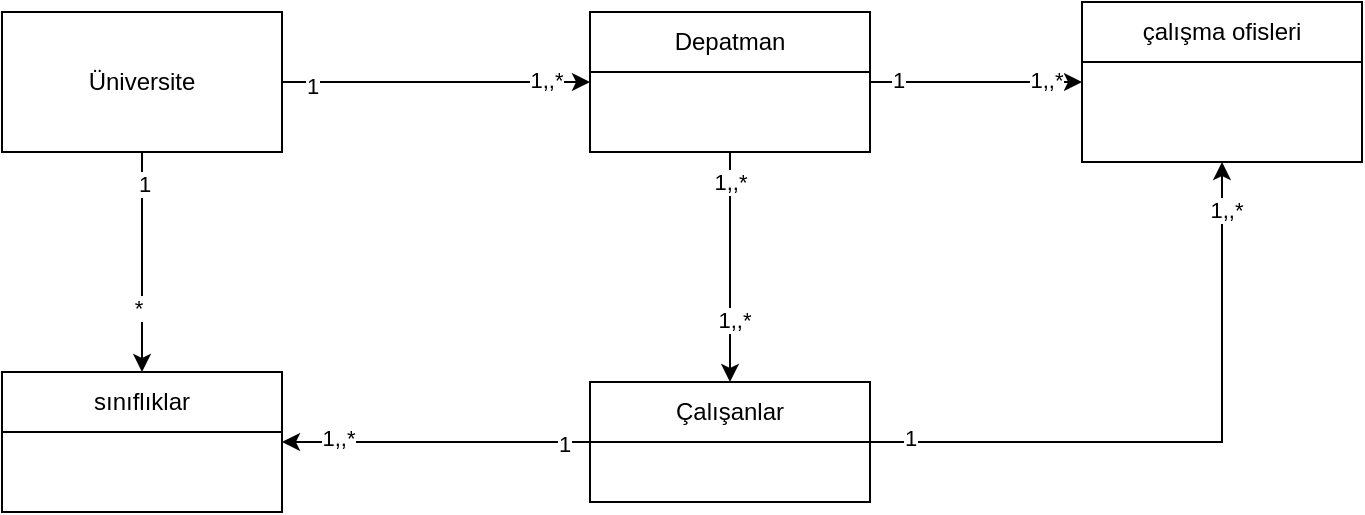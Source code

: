 <mxfile version="21.7.2" type="github">
  <diagram name="Sayfa -1" id="6q0h_izBlqHGIDwQ1uVk">
    <mxGraphModel dx="1050" dy="542" grid="1" gridSize="10" guides="1" tooltips="1" connect="1" arrows="1" fold="1" page="1" pageScale="1" pageWidth="827" pageHeight="1169" math="0" shadow="0">
      <root>
        <mxCell id="0" />
        <mxCell id="1" parent="0" />
        <mxCell id="a7paMk-S6IqQUFMTtHKl-23" style="edgeStyle=orthogonalEdgeStyle;rounded=0;orthogonalLoop=1;jettySize=auto;html=1;entryX=0.5;entryY=0;entryDx=0;entryDy=0;" edge="1" parent="1" source="a7paMk-S6IqQUFMTtHKl-13" target="a7paMk-S6IqQUFMTtHKl-18">
          <mxGeometry relative="1" as="geometry" />
        </mxCell>
        <mxCell id="a7paMk-S6IqQUFMTtHKl-24" value="1" style="edgeLabel;html=1;align=center;verticalAlign=middle;resizable=0;points=[];" vertex="1" connectable="0" parent="a7paMk-S6IqQUFMTtHKl-23">
          <mxGeometry x="-0.716" y="1" relative="1" as="geometry">
            <mxPoint as="offset" />
          </mxGeometry>
        </mxCell>
        <mxCell id="a7paMk-S6IqQUFMTtHKl-25" value="*" style="edgeLabel;html=1;align=center;verticalAlign=middle;resizable=0;points=[];" vertex="1" connectable="0" parent="a7paMk-S6IqQUFMTtHKl-23">
          <mxGeometry x="0.411" y="-2" relative="1" as="geometry">
            <mxPoint as="offset" />
          </mxGeometry>
        </mxCell>
        <mxCell id="a7paMk-S6IqQUFMTtHKl-30" style="edgeStyle=orthogonalEdgeStyle;rounded=0;orthogonalLoop=1;jettySize=auto;html=1;entryX=0;entryY=0.5;entryDx=0;entryDy=0;" edge="1" parent="1" source="a7paMk-S6IqQUFMTtHKl-13" target="a7paMk-S6IqQUFMTtHKl-20">
          <mxGeometry relative="1" as="geometry" />
        </mxCell>
        <mxCell id="a7paMk-S6IqQUFMTtHKl-31" value="1" style="edgeLabel;html=1;align=center;verticalAlign=middle;resizable=0;points=[];" vertex="1" connectable="0" parent="a7paMk-S6IqQUFMTtHKl-30">
          <mxGeometry x="-0.805" y="-2" relative="1" as="geometry">
            <mxPoint as="offset" />
          </mxGeometry>
        </mxCell>
        <mxCell id="a7paMk-S6IqQUFMTtHKl-32" value="1,,*" style="edgeLabel;html=1;align=center;verticalAlign=middle;resizable=0;points=[];" vertex="1" connectable="0" parent="a7paMk-S6IqQUFMTtHKl-30">
          <mxGeometry x="0.714" y="1" relative="1" as="geometry">
            <mxPoint as="offset" />
          </mxGeometry>
        </mxCell>
        <mxCell id="a7paMk-S6IqQUFMTtHKl-13" value="Üniversite&lt;br&gt;" style="rounded=0;whiteSpace=wrap;html=1;" vertex="1" parent="1">
          <mxGeometry x="50" y="70" width="140" height="70" as="geometry" />
        </mxCell>
        <mxCell id="a7paMk-S6IqQUFMTtHKl-18" value="sınıflıklar" style="swimlane;fontStyle=0;childLayout=stackLayout;horizontal=1;startSize=30;horizontalStack=0;resizeParent=1;resizeParentMax=0;resizeLast=0;collapsible=1;marginBottom=0;whiteSpace=wrap;html=1;" vertex="1" parent="1">
          <mxGeometry x="50" y="250" width="140" height="70" as="geometry" />
        </mxCell>
        <mxCell id="a7paMk-S6IqQUFMTtHKl-33" style="edgeStyle=orthogonalEdgeStyle;rounded=0;orthogonalLoop=1;jettySize=auto;html=1;entryX=0;entryY=0.5;entryDx=0;entryDy=0;" edge="1" parent="1" source="a7paMk-S6IqQUFMTtHKl-20" target="a7paMk-S6IqQUFMTtHKl-19">
          <mxGeometry relative="1" as="geometry" />
        </mxCell>
        <mxCell id="a7paMk-S6IqQUFMTtHKl-36" value="1" style="edgeLabel;html=1;align=center;verticalAlign=middle;resizable=0;points=[];" vertex="1" connectable="0" parent="a7paMk-S6IqQUFMTtHKl-33">
          <mxGeometry x="-0.736" y="1" relative="1" as="geometry">
            <mxPoint as="offset" />
          </mxGeometry>
        </mxCell>
        <mxCell id="a7paMk-S6IqQUFMTtHKl-37" value="1,,*" style="edgeLabel;html=1;align=center;verticalAlign=middle;resizable=0;points=[];" vertex="1" connectable="0" parent="a7paMk-S6IqQUFMTtHKl-33">
          <mxGeometry x="0.66" y="1" relative="1" as="geometry">
            <mxPoint as="offset" />
          </mxGeometry>
        </mxCell>
        <mxCell id="a7paMk-S6IqQUFMTtHKl-38" style="edgeStyle=orthogonalEdgeStyle;rounded=0;orthogonalLoop=1;jettySize=auto;html=1;entryX=0.5;entryY=0;entryDx=0;entryDy=0;" edge="1" parent="1" source="a7paMk-S6IqQUFMTtHKl-20" target="a7paMk-S6IqQUFMTtHKl-22">
          <mxGeometry relative="1" as="geometry" />
        </mxCell>
        <mxCell id="a7paMk-S6IqQUFMTtHKl-40" value="1,,*" style="edgeLabel;html=1;align=center;verticalAlign=middle;resizable=0;points=[];" vertex="1" connectable="0" parent="a7paMk-S6IqQUFMTtHKl-38">
          <mxGeometry x="0.454" y="2" relative="1" as="geometry">
            <mxPoint as="offset" />
          </mxGeometry>
        </mxCell>
        <mxCell id="a7paMk-S6IqQUFMTtHKl-46" value="1,,*" style="edgeLabel;html=1;align=center;verticalAlign=middle;resizable=0;points=[];" vertex="1" connectable="0" parent="a7paMk-S6IqQUFMTtHKl-38">
          <mxGeometry x="-0.746" relative="1" as="geometry">
            <mxPoint as="offset" />
          </mxGeometry>
        </mxCell>
        <mxCell id="a7paMk-S6IqQUFMTtHKl-20" value="Depatman" style="swimlane;fontStyle=0;childLayout=stackLayout;horizontal=1;startSize=30;horizontalStack=0;resizeParent=1;resizeParentMax=0;resizeLast=0;collapsible=1;marginBottom=0;whiteSpace=wrap;html=1;" vertex="1" parent="1">
          <mxGeometry x="344" y="70" width="140" height="70" as="geometry" />
        </mxCell>
        <mxCell id="a7paMk-S6IqQUFMTtHKl-42" style="edgeStyle=orthogonalEdgeStyle;rounded=0;orthogonalLoop=1;jettySize=auto;html=1;entryX=0.5;entryY=1;entryDx=0;entryDy=0;" edge="1" parent="1" source="a7paMk-S6IqQUFMTtHKl-22" target="a7paMk-S6IqQUFMTtHKl-19">
          <mxGeometry relative="1" as="geometry">
            <mxPoint x="600" y="285" as="targetPoint" />
          </mxGeometry>
        </mxCell>
        <mxCell id="a7paMk-S6IqQUFMTtHKl-44" value="1" style="edgeLabel;html=1;align=center;verticalAlign=middle;resizable=0;points=[];" vertex="1" connectable="0" parent="a7paMk-S6IqQUFMTtHKl-42">
          <mxGeometry x="-0.873" y="2" relative="1" as="geometry">
            <mxPoint as="offset" />
          </mxGeometry>
        </mxCell>
        <mxCell id="a7paMk-S6IqQUFMTtHKl-45" value="1,,*" style="edgeLabel;html=1;align=center;verticalAlign=middle;resizable=0;points=[];" vertex="1" connectable="0" parent="a7paMk-S6IqQUFMTtHKl-42">
          <mxGeometry x="0.851" y="-2" relative="1" as="geometry">
            <mxPoint as="offset" />
          </mxGeometry>
        </mxCell>
        <mxCell id="a7paMk-S6IqQUFMTtHKl-43" style="edgeStyle=orthogonalEdgeStyle;rounded=0;orthogonalLoop=1;jettySize=auto;html=1;entryX=1;entryY=0.5;entryDx=0;entryDy=0;" edge="1" parent="1" source="a7paMk-S6IqQUFMTtHKl-22" target="a7paMk-S6IqQUFMTtHKl-18">
          <mxGeometry relative="1" as="geometry" />
        </mxCell>
        <mxCell id="a7paMk-S6IqQUFMTtHKl-47" value="1" style="edgeLabel;html=1;align=center;verticalAlign=middle;resizable=0;points=[];" vertex="1" connectable="0" parent="a7paMk-S6IqQUFMTtHKl-43">
          <mxGeometry x="-0.831" y="1" relative="1" as="geometry">
            <mxPoint as="offset" />
          </mxGeometry>
        </mxCell>
        <mxCell id="a7paMk-S6IqQUFMTtHKl-48" value="1,,*" style="edgeLabel;html=1;align=center;verticalAlign=middle;resizable=0;points=[];" vertex="1" connectable="0" parent="a7paMk-S6IqQUFMTtHKl-43">
          <mxGeometry x="0.636" y="-2" relative="1" as="geometry">
            <mxPoint as="offset" />
          </mxGeometry>
        </mxCell>
        <mxCell id="a7paMk-S6IqQUFMTtHKl-22" value="Çalışanlar&lt;br&gt;" style="swimlane;fontStyle=0;childLayout=stackLayout;horizontal=1;startSize=30;horizontalStack=0;resizeParent=1;resizeParentMax=0;resizeLast=0;collapsible=1;marginBottom=0;whiteSpace=wrap;html=1;" vertex="1" parent="1">
          <mxGeometry x="344" y="255" width="140" height="60" as="geometry" />
        </mxCell>
        <mxCell id="a7paMk-S6IqQUFMTtHKl-19" value="çalışma ofisleri" style="swimlane;fontStyle=0;childLayout=stackLayout;horizontal=1;startSize=30;horizontalStack=0;resizeParent=1;resizeParentMax=0;resizeLast=0;collapsible=1;marginBottom=0;whiteSpace=wrap;html=1;" vertex="1" parent="1">
          <mxGeometry x="590" y="65" width="140" height="80" as="geometry" />
        </mxCell>
      </root>
    </mxGraphModel>
  </diagram>
</mxfile>
